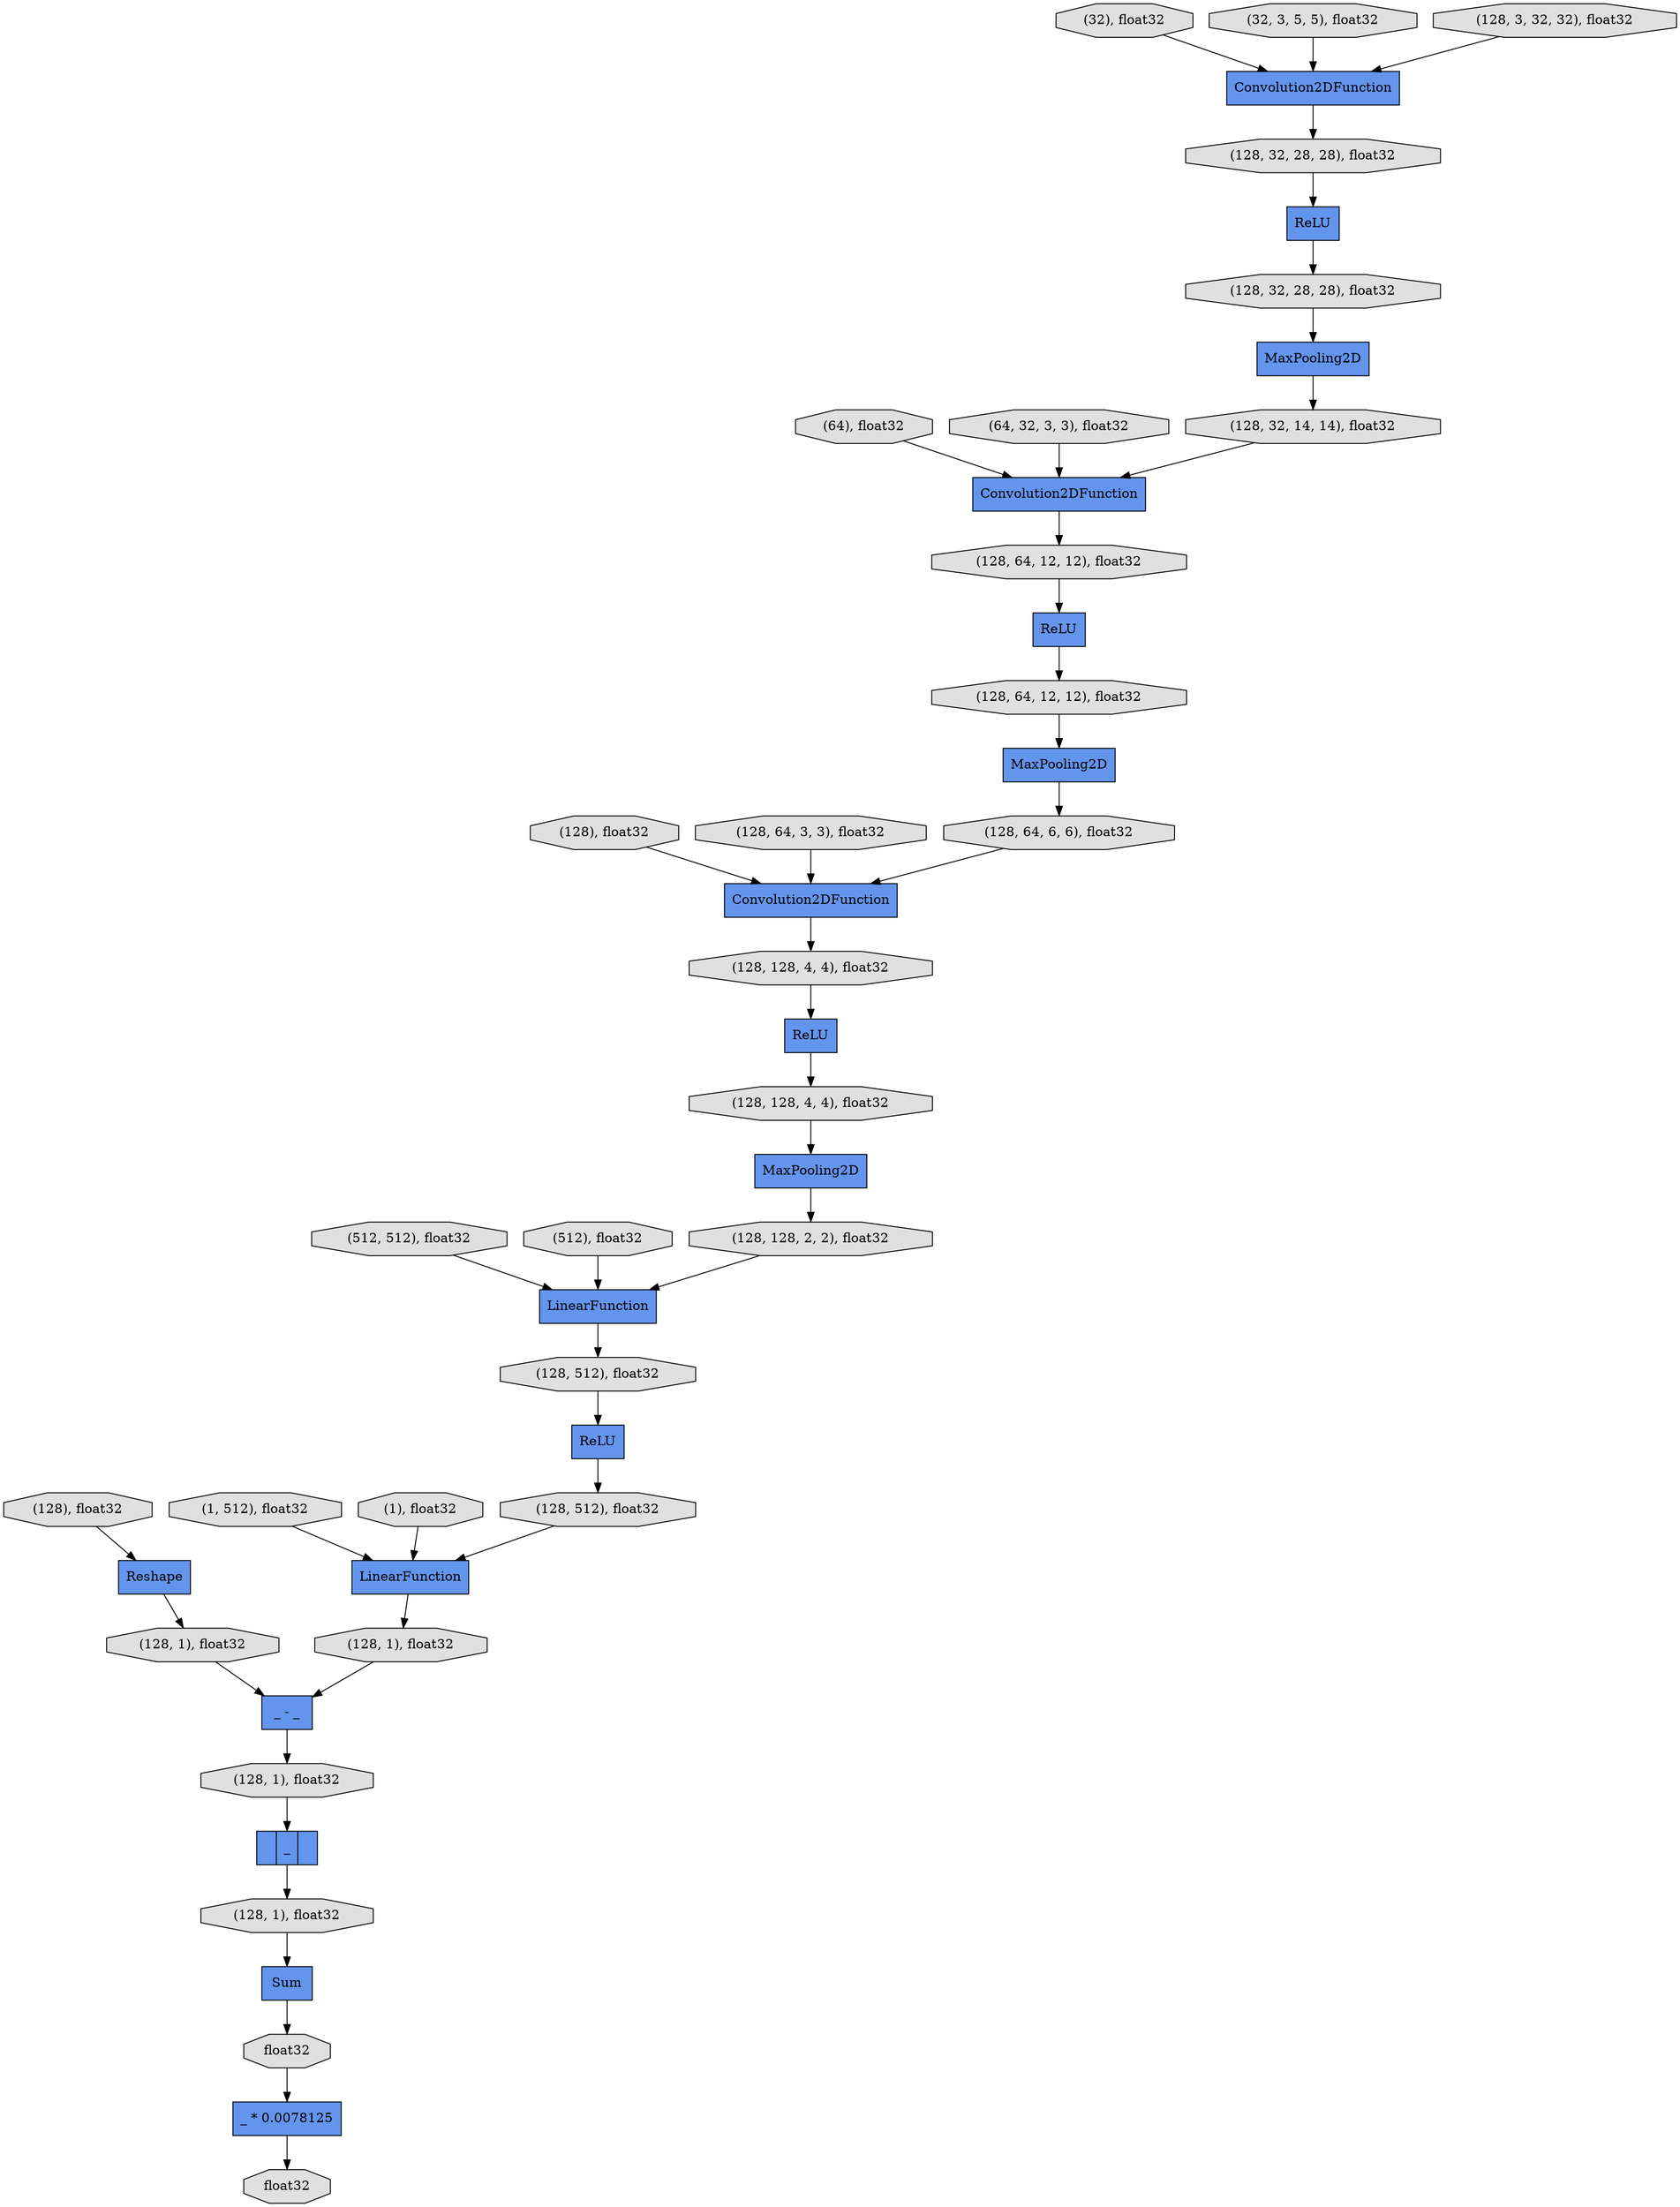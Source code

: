 digraph graphname{rankdir=TB;140322151852880 [shape="record",style="filled",fillcolor="#6495ED",label="Convolution2DFunction"];140321946425488 [shape="octagon",style="filled",fillcolor="#E0E0E0",label="(128, 1), float32"];140322225996240 [shape="octagon",style="filled",fillcolor="#E0E0E0",label="(64), float32"];140322225995984 [shape="octagon",style="filled",fillcolor="#E0E0E0",label="(32), float32"];140323661035792 [shape="record",style="filled",fillcolor="#6495ED",label="Convolution2DFunction"];140321946425680 [shape="record",style="filled",fillcolor="#6495ED",label="Sum"];140321946425744 [shape="octagon",style="filled",fillcolor="#E0E0E0",label="float32"];140321946425808 [shape="record",style="filled",fillcolor="#6495ED",label="_ - _"];140322225996880 [shape="octagon",style="filled",fillcolor="#E0E0E0",label="(1, 512), float32"];140321946425936 [shape="octagon",style="filled",fillcolor="#E0E0E0",label="(128, 1), float32"];140321946425232 [shape="record",style="filled",fillcolor="#6495ED",label="Reshape"];140323944155920 [shape="octagon",style="filled",fillcolor="#E0E0E0",label="(128, 64, 12, 12), float32"];140321946423952 [shape="record",style="filled",fillcolor="#6495ED",label="MaxPooling2D"];140322225996496 [shape="octagon",style="filled",fillcolor="#E0E0E0",label="(128), float32"];140322225997008 [shape="octagon",style="filled",fillcolor="#E0E0E0",label="(1), float32"];140321946423760 [shape="octagon",style="filled",fillcolor="#E0E0E0",label="(128, 64, 12, 12), float32"];140321946426128 [shape="octagon",style="filled",fillcolor="#E0E0E0",label="(128, 1), float32"];140322225996624 [shape="octagon",style="filled",fillcolor="#E0E0E0",label="(512, 512), float32"];140321946426256 [shape="record",style="filled",fillcolor="#6495ED",label="|_|"];140322225995856 [shape="octagon",style="filled",fillcolor="#E0E0E0",label="(32, 3, 5, 5), float32"];140322225996752 [shape="octagon",style="filled",fillcolor="#E0E0E0",label="(512), float32"];140321946424144 [shape="record",style="filled",fillcolor="#6495ED",label="ReLU"];140321946424400 [shape="octagon",style="filled",fillcolor="#E0E0E0",label="(128, 128, 4, 4), float32"];140322151853584 [shape="octagon",style="filled",fillcolor="#E0E0E0",label="(128, 32, 28, 28), float32"];140321946425424 [shape="octagon",style="filled",fillcolor="#E0E0E0",label="(128), float32"];140321946424464 [shape="record",style="filled",fillcolor="#6495ED",label="Convolution2DFunction"];140321946424528 [shape="record",style="filled",fillcolor="#6495ED",label="MaxPooling2D"];140321946426576 [shape="octagon",style="filled",fillcolor="#E0E0E0",label="float32"];140321946426640 [shape="record",style="filled",fillcolor="#6495ED",label="_ * 0.0078125"];140322151852944 [shape="record",style="filled",fillcolor="#6495ED",label="ReLU"];140321946424656 [shape="octagon",style="filled",fillcolor="#E0E0E0",label="(128, 512), float32"];140321946424208 [shape="octagon",style="filled",fillcolor="#E0E0E0",label="(128, 64, 6, 6), float32"];140321946424720 [shape="octagon",style="filled",fillcolor="#E0E0E0",label="(128, 512), float32"];140321946424784 [shape="octagon",style="filled",fillcolor="#E0E0E0",label="(128, 128, 4, 4), float32"];140322225996368 [shape="octagon",style="filled",fillcolor="#E0E0E0",label="(128, 64, 3, 3), float32"];140321946424848 [shape="record",style="filled",fillcolor="#6495ED",label="LinearFunction"];140321946424912 [shape="octagon",style="filled",fillcolor="#E0E0E0",label="(128, 128, 2, 2), float32"];140322151853328 [shape="octagon",style="filled",fillcolor="#E0E0E0",label="(128, 3, 32, 32), float32"];140321946424976 [shape="octagon",style="filled",fillcolor="#E0E0E0",label="(128, 1), float32"];140322151853776 [shape="record",style="filled",fillcolor="#6495ED",label="MaxPooling2D"];140321946425104 [shape="record",style="filled",fillcolor="#6495ED",label="ReLU"];140322151853392 [shape="octagon",style="filled",fillcolor="#E0E0E0",label="(128, 32, 28, 28), float32"];140321946425168 [shape="record",style="filled",fillcolor="#6495ED",label="LinearFunction"];140323944155792 [shape="record",style="filled",fillcolor="#6495ED",label="ReLU"];140323661036112 [shape="octagon",style="filled",fillcolor="#E0E0E0",label="(128, 32, 14, 14), float32"];140322225996112 [shape="octagon",style="filled",fillcolor="#E0E0E0",label="(64, 32, 3, 3), float32"];140322225997008 -> 140321946424848;140321946425168 -> 140321946424720;140321946424528 -> 140321946424912;140321946425104 -> 140321946424656;140321946424912 -> 140321946425168;140322225996496 -> 140321946424464;140321946423952 -> 140321946424208;140322225996624 -> 140321946425168;140322225995984 -> 140322151852880;140322151853328 -> 140322151852880;140321946426256 -> 140321946426128;140323661035792 -> 140323944155920;140321946424976 -> 140321946425808;140321946425424 -> 140321946425232;140322151853776 -> 140323661036112;140321946424208 -> 140321946424464;140322151853584 -> 140322151852944;140323944155792 -> 140321946423760;140321946424464 -> 140321946424784;140321946424848 -> 140321946425488;140323944155920 -> 140323944155792;140322151853392 -> 140322151853776;140322225995856 -> 140322151852880;140322225996240 -> 140323661035792;140321946424720 -> 140321946425104;140322225996368 -> 140321946424464;140321946424656 -> 140321946424848;140322225996752 -> 140321946425168;140321946424400 -> 140321946424528;140322151852944 -> 140322151853392;140322225996112 -> 140323661035792;140321946426640 -> 140321946426576;140321946425808 -> 140321946425936;140321946425744 -> 140321946426640;140321946425680 -> 140321946425744;140321946426128 -> 140321946425680;140321946423760 -> 140321946423952;140321946424784 -> 140321946424144;140321946425232 -> 140321946424976;140321946425936 -> 140321946426256;140323661036112 -> 140323661035792;140322225996880 -> 140321946424848;140322151852880 -> 140322151853584;140321946425488 -> 140321946425808;140321946424144 -> 140321946424400;}